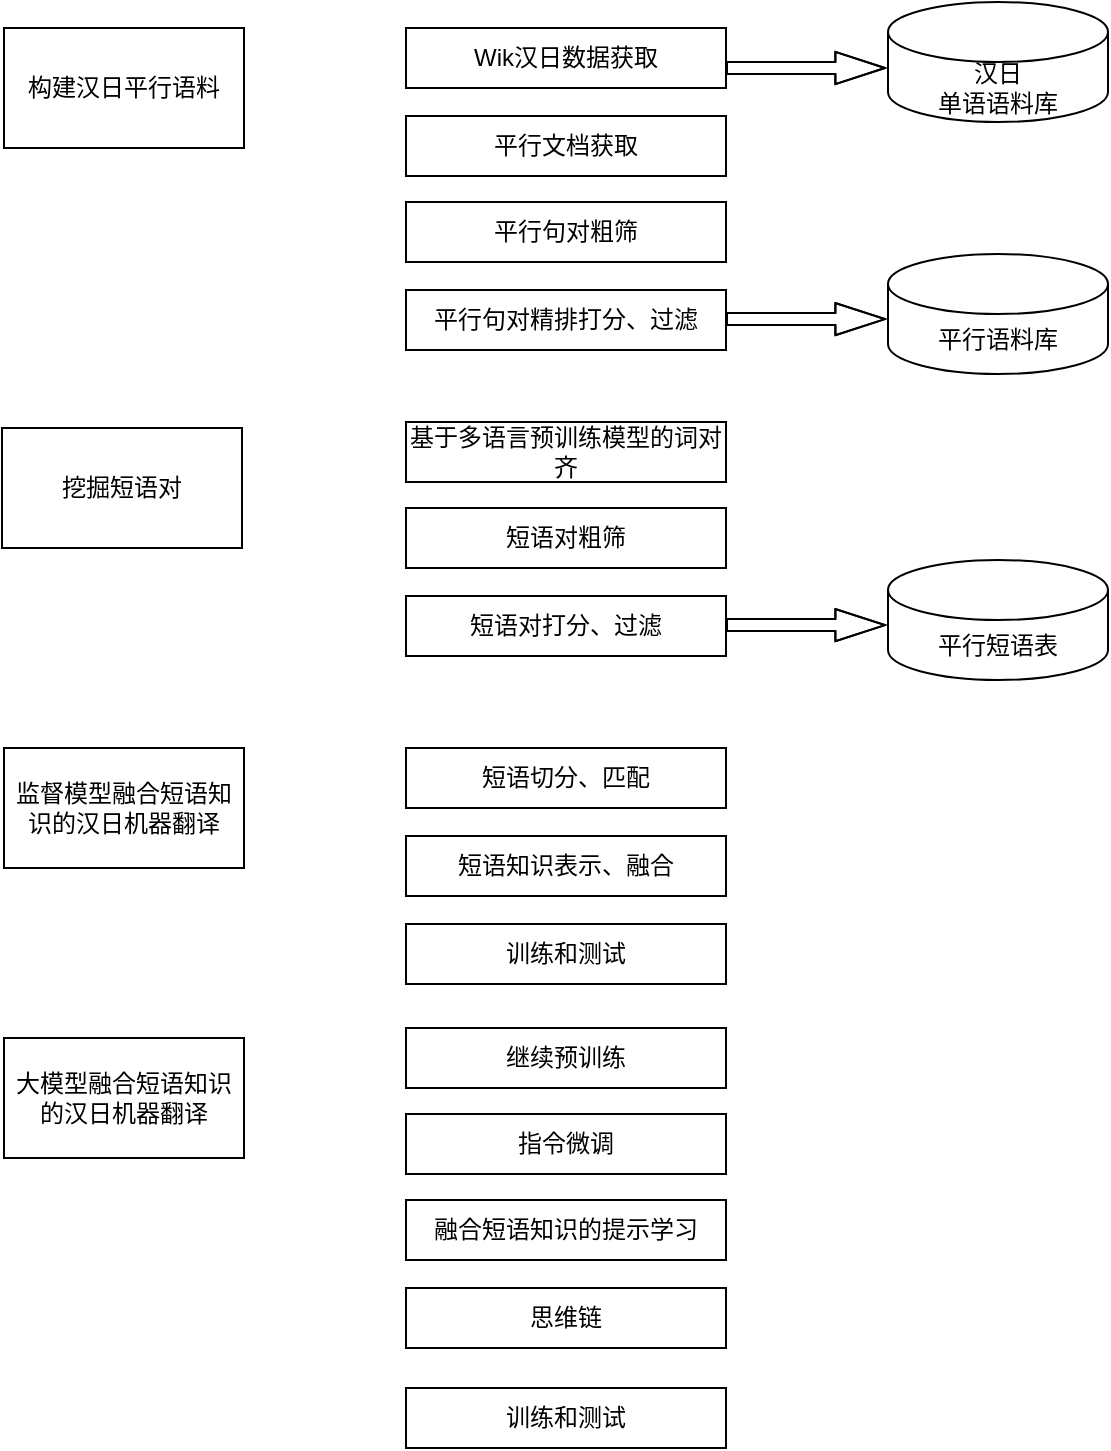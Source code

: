 <mxfile version="24.2.5" type="github">
  <diagram name="第 1 页" id="-u-DV1lfXEBN9TmRHup7">
    <mxGraphModel dx="867" dy="477" grid="1" gridSize="10" guides="1" tooltips="1" connect="1" arrows="1" fold="1" page="1" pageScale="1" pageWidth="827" pageHeight="1169" math="0" shadow="0">
      <root>
        <mxCell id="0" />
        <mxCell id="1" parent="0" />
        <mxCell id="0YlX4NZNZCxpl2N6hZSD-1" value="平行文档获取" style="rounded=0;whiteSpace=wrap;html=1;" vertex="1" parent="1">
          <mxGeometry x="320" y="124" width="160" height="30" as="geometry" />
        </mxCell>
        <mxCell id="0YlX4NZNZCxpl2N6hZSD-2" value="挖掘短语对" style="rounded=0;whiteSpace=wrap;html=1;" vertex="1" parent="1">
          <mxGeometry x="118" y="280" width="120" height="60" as="geometry" />
        </mxCell>
        <mxCell id="0YlX4NZNZCxpl2N6hZSD-3" value="监督模型融合短语知识的汉日机器翻译" style="rounded=0;whiteSpace=wrap;html=1;" vertex="1" parent="1">
          <mxGeometry x="119" y="440" width="120" height="60" as="geometry" />
        </mxCell>
        <mxCell id="0YlX4NZNZCxpl2N6hZSD-4" value="大模型融合短语知识的汉日机器翻译" style="rounded=0;whiteSpace=wrap;html=1;" vertex="1" parent="1">
          <mxGeometry x="119" y="585" width="120" height="60" as="geometry" />
        </mxCell>
        <mxCell id="0YlX4NZNZCxpl2N6hZSD-5" value="构建汉日平行语料" style="rounded=0;whiteSpace=wrap;html=1;" vertex="1" parent="1">
          <mxGeometry x="119" y="80" width="120" height="60" as="geometry" />
        </mxCell>
        <mxCell id="0YlX4NZNZCxpl2N6hZSD-6" value="平行句对粗筛" style="rounded=0;whiteSpace=wrap;html=1;" vertex="1" parent="1">
          <mxGeometry x="320" y="167" width="160" height="30" as="geometry" />
        </mxCell>
        <mxCell id="0YlX4NZNZCxpl2N6hZSD-7" value="平行句对精排打分、过滤" style="rounded=0;whiteSpace=wrap;html=1;" vertex="1" parent="1">
          <mxGeometry x="320" y="211" width="160" height="30" as="geometry" />
        </mxCell>
        <mxCell id="0YlX4NZNZCxpl2N6hZSD-8" value="平行语料库" style="shape=cylinder3;whiteSpace=wrap;html=1;boundedLbl=1;backgroundOutline=1;size=15;" vertex="1" parent="1">
          <mxGeometry x="561" y="193" width="110" height="60" as="geometry" />
        </mxCell>
        <mxCell id="0YlX4NZNZCxpl2N6hZSD-9" value="Wik汉日数据获取" style="rounded=0;whiteSpace=wrap;html=1;" vertex="1" parent="1">
          <mxGeometry x="320" y="80" width="160" height="30" as="geometry" />
        </mxCell>
        <mxCell id="0YlX4NZNZCxpl2N6hZSD-10" value="汉日&lt;div&gt;单语语料库&lt;/div&gt;" style="shape=cylinder3;whiteSpace=wrap;html=1;boundedLbl=1;backgroundOutline=1;size=15;" vertex="1" parent="1">
          <mxGeometry x="561" y="67" width="110" height="60" as="geometry" />
        </mxCell>
        <mxCell id="0YlX4NZNZCxpl2N6hZSD-11" value="" style="shape=flexArrow;endArrow=classic;html=1;rounded=0;width=6;endWidth=9.091;endSize=7.936;" edge="1" parent="1">
          <mxGeometry width="50" height="50" relative="1" as="geometry">
            <mxPoint x="480" y="100" as="sourcePoint" />
            <mxPoint x="560" y="100" as="targetPoint" />
            <Array as="points">
              <mxPoint x="520" y="100" />
            </Array>
          </mxGeometry>
        </mxCell>
        <mxCell id="0YlX4NZNZCxpl2N6hZSD-12" value="" style="shape=flexArrow;endArrow=classic;html=1;rounded=0;width=6;endWidth=9.091;endSize=7.936;" edge="1" parent="1">
          <mxGeometry width="50" height="50" relative="1" as="geometry">
            <mxPoint x="480" y="225.55" as="sourcePoint" />
            <mxPoint x="560" y="225.55" as="targetPoint" />
            <Array as="points">
              <mxPoint x="520" y="225.55" />
            </Array>
          </mxGeometry>
        </mxCell>
        <mxCell id="0YlX4NZNZCxpl2N6hZSD-13" value="基于多语言预训练模型的词对齐" style="rounded=0;whiteSpace=wrap;html=1;" vertex="1" parent="1">
          <mxGeometry x="320" y="277" width="160" height="30" as="geometry" />
        </mxCell>
        <mxCell id="0YlX4NZNZCxpl2N6hZSD-14" value="短语对粗筛" style="rounded=0;whiteSpace=wrap;html=1;" vertex="1" parent="1">
          <mxGeometry x="320" y="320" width="160" height="30" as="geometry" />
        </mxCell>
        <mxCell id="0YlX4NZNZCxpl2N6hZSD-15" value="短语对打分、过滤" style="rounded=0;whiteSpace=wrap;html=1;" vertex="1" parent="1">
          <mxGeometry x="320" y="364" width="160" height="30" as="geometry" />
        </mxCell>
        <mxCell id="0YlX4NZNZCxpl2N6hZSD-16" value="平行短语表" style="shape=cylinder3;whiteSpace=wrap;html=1;boundedLbl=1;backgroundOutline=1;size=15;" vertex="1" parent="1">
          <mxGeometry x="561" y="346" width="110" height="60" as="geometry" />
        </mxCell>
        <mxCell id="0YlX4NZNZCxpl2N6hZSD-17" value="" style="shape=flexArrow;endArrow=classic;html=1;rounded=0;width=6;endWidth=9.091;endSize=7.936;" edge="1" parent="1">
          <mxGeometry width="50" height="50" relative="1" as="geometry">
            <mxPoint x="480" y="378.55" as="sourcePoint" />
            <mxPoint x="560" y="378.55" as="targetPoint" />
            <Array as="points">
              <mxPoint x="520" y="378.55" />
            </Array>
          </mxGeometry>
        </mxCell>
        <mxCell id="0YlX4NZNZCxpl2N6hZSD-21" value="短语切分、匹配" style="rounded=0;whiteSpace=wrap;html=1;" vertex="1" parent="1">
          <mxGeometry x="320" y="440" width="160" height="30" as="geometry" />
        </mxCell>
        <mxCell id="0YlX4NZNZCxpl2N6hZSD-22" value="短语知识表示、融合" style="rounded=0;whiteSpace=wrap;html=1;" vertex="1" parent="1">
          <mxGeometry x="320" y="484" width="160" height="30" as="geometry" />
        </mxCell>
        <mxCell id="0YlX4NZNZCxpl2N6hZSD-24" value="训练和测试" style="rounded=0;whiteSpace=wrap;html=1;" vertex="1" parent="1">
          <mxGeometry x="320" y="528" width="160" height="30" as="geometry" />
        </mxCell>
        <mxCell id="0YlX4NZNZCxpl2N6hZSD-26" value="融合短语知识的提示学习" style="rounded=0;whiteSpace=wrap;html=1;" vertex="1" parent="1">
          <mxGeometry x="320" y="666" width="160" height="30" as="geometry" />
        </mxCell>
        <mxCell id="0YlX4NZNZCxpl2N6hZSD-27" value="思维链" style="rounded=0;whiteSpace=wrap;html=1;" vertex="1" parent="1">
          <mxGeometry x="320" y="710" width="160" height="30" as="geometry" />
        </mxCell>
        <mxCell id="0YlX4NZNZCxpl2N6hZSD-28" value="继续预训练" style="rounded=0;whiteSpace=wrap;html=1;" vertex="1" parent="1">
          <mxGeometry x="320" y="580" width="160" height="30" as="geometry" />
        </mxCell>
        <mxCell id="0YlX4NZNZCxpl2N6hZSD-29" value="指令微调" style="rounded=0;whiteSpace=wrap;html=1;" vertex="1" parent="1">
          <mxGeometry x="320" y="623" width="160" height="30" as="geometry" />
        </mxCell>
        <mxCell id="0YlX4NZNZCxpl2N6hZSD-30" value="训练和测试" style="rounded=0;whiteSpace=wrap;html=1;" vertex="1" parent="1">
          <mxGeometry x="320" y="760" width="160" height="30" as="geometry" />
        </mxCell>
      </root>
    </mxGraphModel>
  </diagram>
</mxfile>

